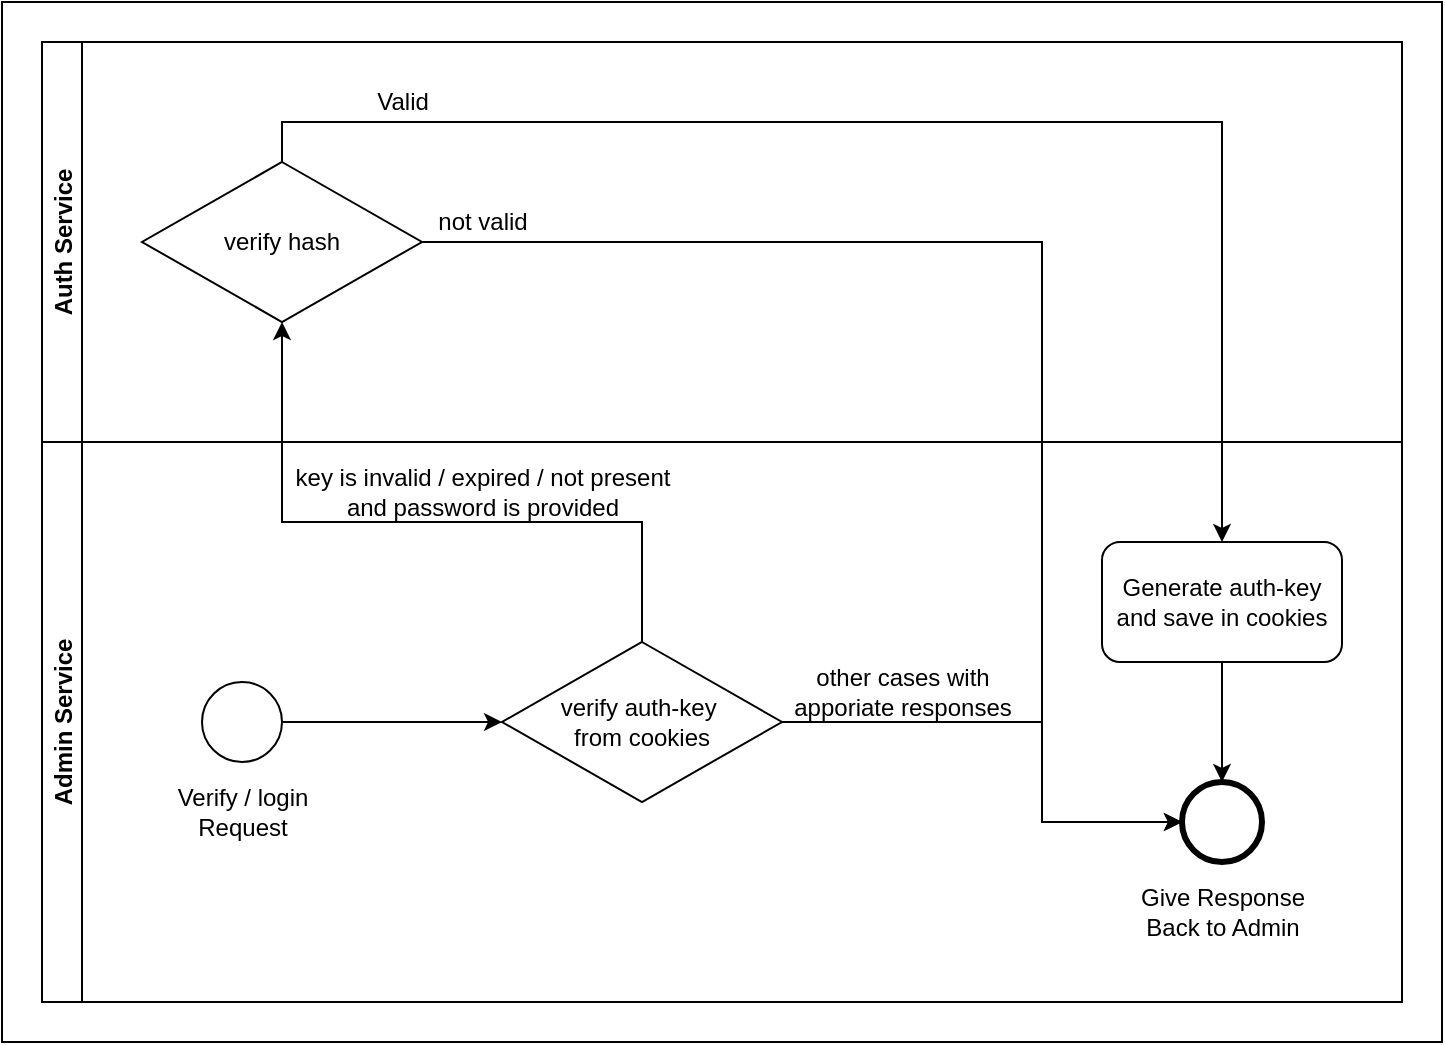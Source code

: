 <mxfile version="12.6.5" type="device"><diagram id="prtHgNgQTEPvFCAcTncT" name="Page-1"><mxGraphModel dx="1086" dy="806" grid="1" gridSize="10" guides="1" tooltips="1" connect="1" arrows="1" fold="1" page="1" pageScale="1" pageWidth="827" pageHeight="1169" math="0" shadow="0"><root><mxCell id="0"/><mxCell id="1" parent="0"/><mxCell id="TWWti2fiSQjnTuexJhXZ-8" value="Auth Service" style="swimlane;startSize=20;horizontal=0;" parent="1" vertex="1"><mxGeometry x="40" y="80" width="680" height="200" as="geometry"/></mxCell><mxCell id="ogN96VsB6NGb11Eb-vzk-1" value="verify hash" style="rhombus;whiteSpace=wrap;html=1;fillColor=none;" vertex="1" parent="TWWti2fiSQjnTuexJhXZ-8"><mxGeometry x="50" y="60" width="140" height="80" as="geometry"/></mxCell><mxCell id="ogN96VsB6NGb11Eb-vzk-2" value="Valid" style="text;html=1;align=center;verticalAlign=middle;resizable=0;points=[];autosize=1;" vertex="1" parent="TWWti2fiSQjnTuexJhXZ-8"><mxGeometry x="160" y="20" width="40" height="20" as="geometry"/></mxCell><mxCell id="ogN96VsB6NGb11Eb-vzk-6" value="not valid" style="text;html=1;align=center;verticalAlign=middle;resizable=0;points=[];autosize=1;" vertex="1" parent="TWWti2fiSQjnTuexJhXZ-8"><mxGeometry x="190" y="80" width="60" height="20" as="geometry"/></mxCell><mxCell id="TWWti2fiSQjnTuexJhXZ-12" value="" style="rounded=0;whiteSpace=wrap;html=1;fillColor=none;" parent="1" vertex="1"><mxGeometry x="20" y="60" width="720" height="520" as="geometry"/></mxCell><mxCell id="TWWti2fiSQjnTuexJhXZ-6" value="Admin Service" style="swimlane;startSize=20;horizontal=0;" parent="1" vertex="1"><mxGeometry x="40" y="280" width="680" height="280" as="geometry"/></mxCell><mxCell id="D2QnCPtHkrKEr5n8Oc8R-9" style="edgeStyle=orthogonalEdgeStyle;rounded=0;orthogonalLoop=1;jettySize=auto;html=1;entryX=0;entryY=0.5;entryDx=0;entryDy=0;exitX=1;exitY=0.5;exitDx=0;exitDy=0;" parent="TWWti2fiSQjnTuexJhXZ-6" source="D2QnCPtHkrKEr5n8Oc8R-14" target="TWWti2fiSQjnTuexJhXZ-21" edge="1"><mxGeometry relative="1" as="geometry"><mxPoint x="390" y="110" as="sourcePoint"/><Array as="points"><mxPoint x="500" y="140"/><mxPoint x="500" y="190"/></Array></mxGeometry></mxCell><mxCell id="TWWti2fiSQjnTuexJhXZ-21" value="" style="shape=mxgraph.bpmn.shape;html=1;verticalLabelPosition=bottom;labelBackgroundColor=#ffffff;verticalAlign=top;align=center;perimeter=ellipsePerimeter;outlineConnect=0;outline=end;symbol=general;fillColor=none;" parent="TWWti2fiSQjnTuexJhXZ-6" vertex="1"><mxGeometry x="570" y="170" width="40" height="40" as="geometry"/></mxCell><mxCell id="TWWti2fiSQjnTuexJhXZ-22" value="Give Response&lt;br&gt;Back to Admin" style="text;html=1;align=center;verticalAlign=middle;resizable=0;points=[];autosize=1;" parent="TWWti2fiSQjnTuexJhXZ-6" vertex="1"><mxGeometry x="540" y="220" width="100" height="30" as="geometry"/></mxCell><mxCell id="TWWti2fiSQjnTuexJhXZ-14" value="Verify / login&lt;br&gt;Request" style="text;html=1;align=center;verticalAlign=middle;resizable=0;points=[];autosize=1;" parent="TWWti2fiSQjnTuexJhXZ-6" vertex="1"><mxGeometry x="60" y="170" width="80" height="30" as="geometry"/></mxCell><mxCell id="D2QnCPtHkrKEr5n8Oc8R-6" style="edgeStyle=orthogonalEdgeStyle;rounded=0;orthogonalLoop=1;jettySize=auto;html=1;entryX=0;entryY=0.5;entryDx=0;entryDy=0;" parent="TWWti2fiSQjnTuexJhXZ-6" source="TWWti2fiSQjnTuexJhXZ-13" target="D2QnCPtHkrKEr5n8Oc8R-14" edge="1"><mxGeometry relative="1" as="geometry"><mxPoint x="220" y="110" as="targetPoint"/></mxGeometry></mxCell><mxCell id="TWWti2fiSQjnTuexJhXZ-13" value="" style="shape=mxgraph.bpmn.shape;html=1;verticalLabelPosition=bottom;labelBackgroundColor=#ffffff;verticalAlign=top;align=center;perimeter=ellipsePerimeter;outlineConnect=0;outline=standard;symbol=general;fillColor=none;" parent="TWWti2fiSQjnTuexJhXZ-6" vertex="1"><mxGeometry x="80" y="120" width="40" height="40" as="geometry"/></mxCell><mxCell id="D2QnCPtHkrKEr5n8Oc8R-4" value="key is invalid / expired / not present &lt;br&gt;and password is provided" style="text;html=1;align=center;verticalAlign=middle;resizable=0;points=[];autosize=1;" parent="TWWti2fiSQjnTuexJhXZ-6" vertex="1"><mxGeometry x="120" y="10" width="200" height="30" as="geometry"/></mxCell><mxCell id="D2QnCPtHkrKEr5n8Oc8R-14" value="&lt;span style=&quot;white-space: normal&quot;&gt;verify auth-key&amp;nbsp;&lt;/span&gt;&lt;br style=&quot;white-space: normal&quot;&gt;&lt;span style=&quot;white-space: normal&quot;&gt;from cookies&lt;/span&gt;" style="rhombus;whiteSpace=wrap;html=1;fillColor=none;" parent="TWWti2fiSQjnTuexJhXZ-6" vertex="1"><mxGeometry x="230" y="100" width="140" height="80" as="geometry"/></mxCell><mxCell id="D2QnCPtHkrKEr5n8Oc8R-17" value="other cases with &lt;br&gt;apporiate responses" style="text;html=1;align=center;verticalAlign=middle;resizable=0;points=[];autosize=1;" parent="TWWti2fiSQjnTuexJhXZ-6" vertex="1"><mxGeometry x="370" y="110" width="120" height="30" as="geometry"/></mxCell><mxCell id="8IEN3UPta3cuGtqioQvz-4" style="edgeStyle=orthogonalEdgeStyle;rounded=0;orthogonalLoop=1;jettySize=auto;html=1;entryX=0.5;entryY=0;entryDx=0;entryDy=0;" parent="TWWti2fiSQjnTuexJhXZ-6" source="8IEN3UPta3cuGtqioQvz-1" target="TWWti2fiSQjnTuexJhXZ-21" edge="1"><mxGeometry relative="1" as="geometry"/></mxCell><mxCell id="8IEN3UPta3cuGtqioQvz-1" value="Generate auth-key and save in cookies" style="shape=ext;rounded=1;html=1;whiteSpace=wrap;fillColor=none;" parent="TWWti2fiSQjnTuexJhXZ-6" vertex="1"><mxGeometry x="530" y="50" width="120" height="60" as="geometry"/></mxCell><mxCell id="D2QnCPtHkrKEr5n8Oc8R-12" style="edgeStyle=orthogonalEdgeStyle;rounded=0;orthogonalLoop=1;jettySize=auto;html=1;exitX=0.5;exitY=0;exitDx=0;exitDy=0;entryX=0.5;entryY=1;entryDx=0;entryDy=0;" parent="1" source="D2QnCPtHkrKEr5n8Oc8R-14" target="ogN96VsB6NGb11Eb-vzk-1" edge="1"><mxGeometry relative="1" as="geometry"><mxPoint x="390" y="320" as="sourcePoint"/><Array as="points"><mxPoint x="340" y="320"/><mxPoint x="160" y="320"/></Array><mxPoint x="290" y="210" as="targetPoint"/></mxGeometry></mxCell><mxCell id="8IEN3UPta3cuGtqioQvz-3" style="edgeStyle=orthogonalEdgeStyle;rounded=0;orthogonalLoop=1;jettySize=auto;html=1;entryX=0.5;entryY=0;entryDx=0;entryDy=0;exitX=0.5;exitY=0;exitDx=0;exitDy=0;" parent="1" source="ogN96VsB6NGb11Eb-vzk-1" target="8IEN3UPta3cuGtqioQvz-1" edge="1"><mxGeometry relative="1" as="geometry"><mxPoint x="250" y="130" as="sourcePoint"/></mxGeometry></mxCell><mxCell id="ogN96VsB6NGb11Eb-vzk-3" style="edgeStyle=orthogonalEdgeStyle;rounded=0;orthogonalLoop=1;jettySize=auto;html=1;entryX=0;entryY=0.5;entryDx=0;entryDy=0;" edge="1" parent="1" source="ogN96VsB6NGb11Eb-vzk-1" target="TWWti2fiSQjnTuexJhXZ-21"><mxGeometry relative="1" as="geometry"><Array as="points"><mxPoint x="540" y="180"/><mxPoint x="540" y="470"/></Array></mxGeometry></mxCell></root></mxGraphModel></diagram></mxfile>